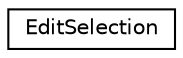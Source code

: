 digraph G
{
  edge [fontname="Helvetica",fontsize="10",labelfontname="Helvetica",labelfontsize="10"];
  node [fontname="Helvetica",fontsize="10",shape=record];
  rankdir=LR;
  Node1 [label="EditSelection",height=0.2,width=0.4,color="black", fillcolor="white", style="filled",URL="$d5/d8d/structEditSelection.html"];
}
